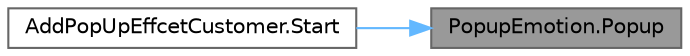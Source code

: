 digraph "PopupEmotion.Popup"
{
 // LATEX_PDF_SIZE
  bgcolor="transparent";
  edge [fontname=Helvetica,fontsize=10,labelfontname=Helvetica,labelfontsize=10];
  node [fontname=Helvetica,fontsize=10,shape=box,height=0.2,width=0.4];
  rankdir="RL";
  Node1 [id="Node000001",label="PopupEmotion.Popup",height=0.2,width=0.4,color="gray40", fillcolor="grey60", style="filled", fontcolor="black",tooltip=" "];
  Node1 -> Node2 [id="edge1_Node000001_Node000002",dir="back",color="steelblue1",style="solid",tooltip=" "];
  Node2 [id="Node000002",label="AddPopUpEffcetCustomer.Start",height=0.2,width=0.4,color="grey40", fillcolor="white", style="filled",URL="$class_add_pop_up_effcet_customer.html#a6f95917c63c136e586032631c0ae4a2b",tooltip=" "];
}
